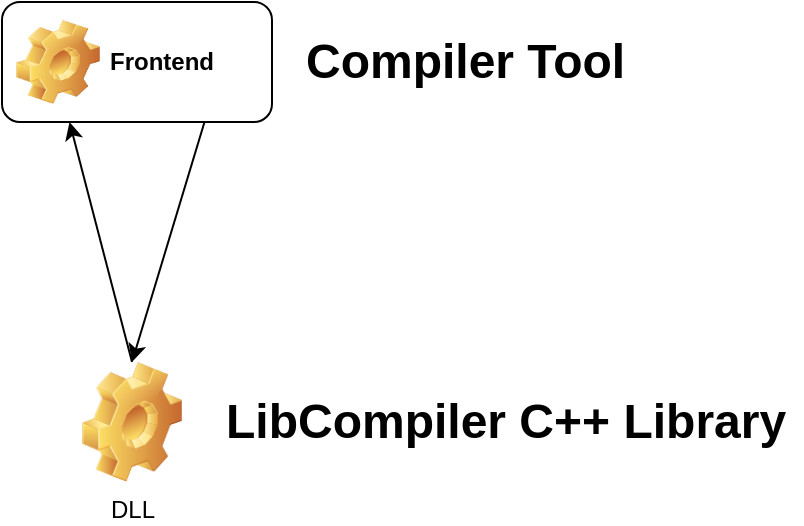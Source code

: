 <mxfile>
    <diagram id="WNTRl8o_nSE3Z-uStzDZ" name="Page-1">
        <mxGraphModel dx="1144" dy="698" grid="1" gridSize="10" guides="1" tooltips="1" connect="1" arrows="1" fold="1" page="1" pageScale="1" pageWidth="850" pageHeight="1100" math="0" shadow="0">
            <root>
                <mxCell id="0"/>
                <mxCell id="1" parent="0"/>
                <mxCell id="5" style="edgeStyle=none;html=1;exitX=0.5;exitY=0;exitDx=0;exitDy=0;entryX=0.25;entryY=1;entryDx=0;entryDy=0;" parent="1" source="3" target="4" edge="1">
                    <mxGeometry relative="1" as="geometry"/>
                </mxCell>
                <mxCell id="3" value="DLL" style="shape=image;html=1;verticalLabelPosition=bottom;verticalAlign=top;imageAspect=0;image=img/clipart/Gear_128x128.png" parent="1" vertex="1">
                    <mxGeometry x="400" y="310" width="50" height="60" as="geometry"/>
                </mxCell>
                <mxCell id="6" style="edgeStyle=none;html=1;exitX=0.75;exitY=1;exitDx=0;exitDy=0;entryX=0.5;entryY=0;entryDx=0;entryDy=0;" parent="1" source="4" target="3" edge="1">
                    <mxGeometry relative="1" as="geometry"/>
                </mxCell>
                <mxCell id="4" value="Frontend" style="label;whiteSpace=wrap;html=1;image=img/clipart/Gear_128x128.png" parent="1" vertex="1">
                    <mxGeometry x="360" y="130" width="135" height="60" as="geometry"/>
                </mxCell>
                <mxCell id="7" value="LibCompiler C++ Library" style="text;strokeColor=none;fillColor=none;html=1;fontSize=24;fontStyle=1;verticalAlign=middle;align=left;" parent="1" vertex="1">
                    <mxGeometry x="470" y="320" width="290" height="40" as="geometry"/>
                </mxCell>
                <mxCell id="8" value="Compiler Tool" style="text;strokeColor=none;fillColor=none;html=1;fontSize=24;fontStyle=1;verticalAlign=middle;align=left;" parent="1" vertex="1">
                    <mxGeometry x="510" y="140" width="170" height="40" as="geometry"/>
                </mxCell>
            </root>
        </mxGraphModel>
    </diagram>
</mxfile>